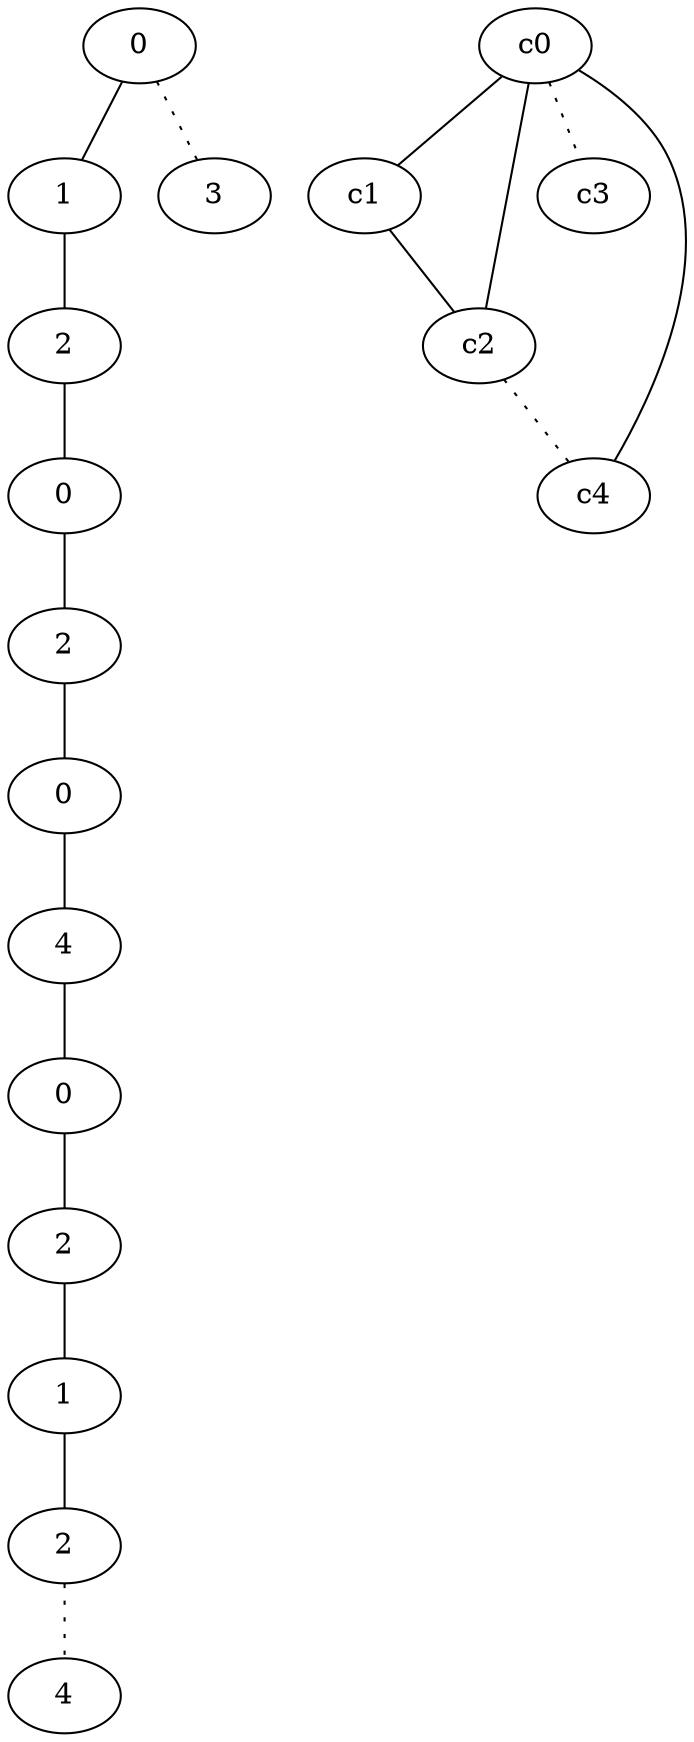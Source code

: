 graph {
a0[label=0];
a1[label=1];
a2[label=2];
a3[label=0];
a4[label=2];
a5[label=0];
a6[label=4];
a7[label=0];
a8[label=2];
a9[label=1];
a10[label=2];
a11[label=4];
a12[label=3];
a0 -- a1;
a0 -- a12 [style=dotted];
a1 -- a2;
a2 -- a3;
a3 -- a4;
a4 -- a5;
a5 -- a6;
a6 -- a7;
a7 -- a8;
a8 -- a9;
a9 -- a10;
a10 -- a11 [style=dotted];
c0 -- c1;
c0 -- c2;
c0 -- c3 [style=dotted];
c0 -- c4;
c1 -- c2;
c2 -- c4 [style=dotted];
}
